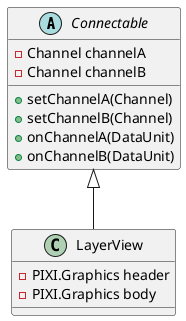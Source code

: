 @startuml

abstract class Connectable {
  -Channel channelA
  -Channel channelB
  
  +setChannelA(Channel)
  +setChannelB(Channel)
  +onChannelA(DataUnit)
  +onChannelB(DataUnit)
}

class LayerView {
  -PIXI.Graphics header
  -PIXI.Graphics body
}

Connectable <|-- LayerView

@enduml